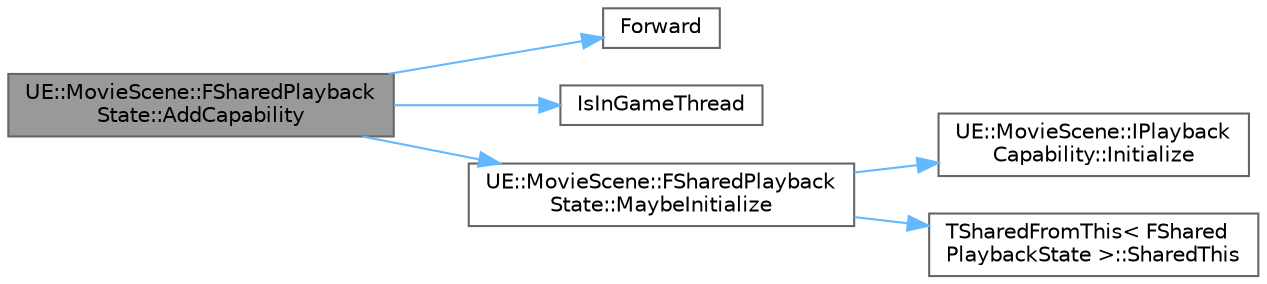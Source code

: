 digraph "UE::MovieScene::FSharedPlaybackState::AddCapability"
{
 // INTERACTIVE_SVG=YES
 // LATEX_PDF_SIZE
  bgcolor="transparent";
  edge [fontname=Helvetica,fontsize=10,labelfontname=Helvetica,labelfontsize=10];
  node [fontname=Helvetica,fontsize=10,shape=box,height=0.2,width=0.4];
  rankdir="LR";
  Node1 [id="Node000001",label="UE::MovieScene::FSharedPlayback\lState::AddCapability",height=0.2,width=0.4,color="gray40", fillcolor="grey60", style="filled", fontcolor="black",tooltip="Builds the specified capability for the root sequence."];
  Node1 -> Node2 [id="edge1_Node000001_Node000002",color="steelblue1",style="solid",tooltip=" "];
  Node2 [id="Node000002",label="Forward",height=0.2,width=0.4,color="grey40", fillcolor="white", style="filled",URL="$d4/d24/UnrealTemplate_8h.html#a68f280c1d561a8899a1e9e3ea8405d00",tooltip="Forward will cast a reference to an rvalue reference."];
  Node1 -> Node3 [id="edge2_Node000001_Node000003",color="steelblue1",style="solid",tooltip=" "];
  Node3 [id="Node000003",label="IsInGameThread",height=0.2,width=0.4,color="grey40", fillcolor="white", style="filled",URL="$d5/d8c/CoreGlobals_8h.html#aef9b701034d58fd883a90af440707365",tooltip=" "];
  Node1 -> Node4 [id="edge3_Node000001_Node000004",color="steelblue1",style="solid",tooltip=" "];
  Node4 [id="Node000004",label="UE::MovieScene::FSharedPlayback\lState::MaybeInitialize",height=0.2,width=0.4,color="grey40", fillcolor="white", style="filled",URL="$de/df8/structUE_1_1MovieScene_1_1FSharedPlaybackState.html#a07fb8ee90a2f0e3f1048e288db892c7f",tooltip=" "];
  Node4 -> Node5 [id="edge4_Node000004_Node000005",color="steelblue1",style="solid",tooltip=" "];
  Node5 [id="Node000005",label="UE::MovieScene::IPlayback\lCapability::Initialize",height=0.2,width=0.4,color="grey40", fillcolor="white", style="filled",URL="$df/d92/structUE_1_1MovieScene_1_1IPlaybackCapability.html#a3c430b443715ee1dbb2f0f688bd740e9",tooltip="Called after this capability has been added to a shared playback state."];
  Node4 -> Node6 [id="edge5_Node000004_Node000006",color="steelblue1",style="solid",tooltip=" "];
  Node6 [id="Node000006",label="TSharedFromThis\< FShared\lPlaybackState \>::SharedThis",height=0.2,width=0.4,color="grey40", fillcolor="white", style="filled",URL="$db/d15/classTSharedFromThis.html#a580aa3a336a57bab9cdfd3c57916963b",tooltip=" "];
}
